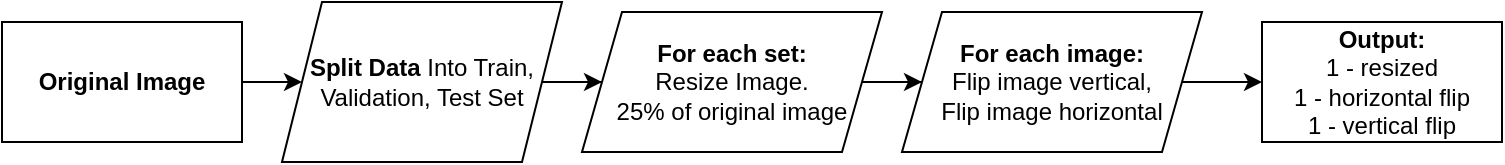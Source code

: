 <mxfile version="15.6.2" type="github">
  <diagram id="fe2y60FVQubBHlufS5HE" name="Page-1">
    <mxGraphModel dx="1422" dy="804" grid="1" gridSize="10" guides="1" tooltips="1" connect="1" arrows="1" fold="1" page="1" pageScale="1" pageWidth="850" pageHeight="1100" math="0" shadow="0">
      <root>
        <mxCell id="0" />
        <mxCell id="1" parent="0" />
        <mxCell id="MO6e-vOmBaJi7nvvT0W3-3" value="" style="edgeStyle=orthogonalEdgeStyle;rounded=0;orthogonalLoop=1;jettySize=auto;html=1;" edge="1" parent="1" source="MO6e-vOmBaJi7nvvT0W3-1" target="MO6e-vOmBaJi7nvvT0W3-2">
          <mxGeometry relative="1" as="geometry" />
        </mxCell>
        <mxCell id="MO6e-vOmBaJi7nvvT0W3-1" value="&lt;b&gt;Original Image&lt;/b&gt;" style="rounded=0;whiteSpace=wrap;html=1;" vertex="1" parent="1">
          <mxGeometry x="10" y="250" width="120" height="60" as="geometry" />
        </mxCell>
        <mxCell id="MO6e-vOmBaJi7nvvT0W3-7" value="" style="edgeStyle=orthogonalEdgeStyle;rounded=0;orthogonalLoop=1;jettySize=auto;html=1;" edge="1" parent="1" source="MO6e-vOmBaJi7nvvT0W3-2" target="MO6e-vOmBaJi7nvvT0W3-6">
          <mxGeometry relative="1" as="geometry" />
        </mxCell>
        <mxCell id="MO6e-vOmBaJi7nvvT0W3-2" value="&lt;b&gt;Split Data&lt;/b&gt; Into Train, Validation, Test Set" style="shape=parallelogram;perimeter=parallelogramPerimeter;whiteSpace=wrap;html=1;fixedSize=1;rounded=0;" vertex="1" parent="1">
          <mxGeometry x="150" y="240" width="140" height="80" as="geometry" />
        </mxCell>
        <mxCell id="MO6e-vOmBaJi7nvvT0W3-9" value="" style="edgeStyle=orthogonalEdgeStyle;rounded=0;orthogonalLoop=1;jettySize=auto;html=1;" edge="1" parent="1" source="MO6e-vOmBaJi7nvvT0W3-6" target="MO6e-vOmBaJi7nvvT0W3-8">
          <mxGeometry relative="1" as="geometry" />
        </mxCell>
        <mxCell id="MO6e-vOmBaJi7nvvT0W3-6" value="&lt;b&gt;For each set:&lt;/b&gt;&lt;br&gt;Resize Image.&lt;br&gt;25% of original image" style="shape=parallelogram;perimeter=parallelogramPerimeter;whiteSpace=wrap;html=1;fixedSize=1;rounded=0;" vertex="1" parent="1">
          <mxGeometry x="300" y="245" width="150" height="70" as="geometry" />
        </mxCell>
        <mxCell id="MO6e-vOmBaJi7nvvT0W3-11" value="" style="edgeStyle=orthogonalEdgeStyle;rounded=0;orthogonalLoop=1;jettySize=auto;html=1;" edge="1" parent="1" source="MO6e-vOmBaJi7nvvT0W3-8" target="MO6e-vOmBaJi7nvvT0W3-10">
          <mxGeometry relative="1" as="geometry" />
        </mxCell>
        <mxCell id="MO6e-vOmBaJi7nvvT0W3-8" value="&lt;b&gt;For each image:&lt;/b&gt;&lt;br&gt;Flip image vertical,&lt;br&gt;Flip image horizontal" style="shape=parallelogram;perimeter=parallelogramPerimeter;whiteSpace=wrap;html=1;fixedSize=1;rounded=0;" vertex="1" parent="1">
          <mxGeometry x="460" y="245" width="150" height="70" as="geometry" />
        </mxCell>
        <mxCell id="MO6e-vOmBaJi7nvvT0W3-10" value="&lt;b&gt;Output:&lt;/b&gt;&lt;br&gt;1 - resized&lt;br&gt;1 - horizontal flip&lt;br&gt;1 - vertical flip" style="whiteSpace=wrap;html=1;rounded=0;" vertex="1" parent="1">
          <mxGeometry x="640" y="250" width="120" height="60" as="geometry" />
        </mxCell>
      </root>
    </mxGraphModel>
  </diagram>
</mxfile>
